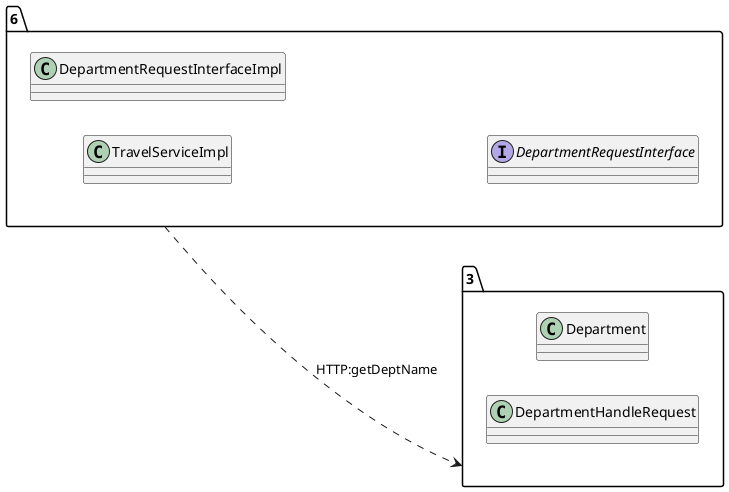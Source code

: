 @startuml 
allow_mixing
left to right direction
package "6"{
class TravelServiceImpl
class DepartmentRequestInterfaceImpl
interface DepartmentRequestInterface

}
package "3"{
class Department
class DepartmentHandleRequest

}
"6" ..> "3":HTTP:getDeptName
@enduml